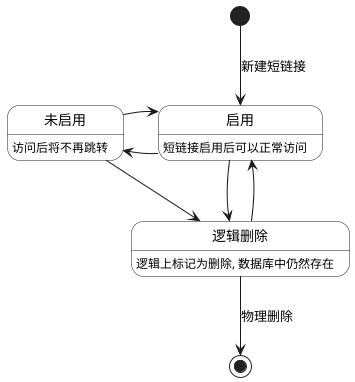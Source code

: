 @startuml

state 启用 #white
启用 : 短链接启用后可以正常访问
state 未启用 #white
未启用: 访问后将不再跳转
state 逻辑删除 #white
逻辑删除: 逻辑上标记为删除, 数据库中仍然存在

[*] --> 启用: 新建短链接

启用 -> 未启用
未启用 -> 启用
逻辑删除 --> 启用
启用 --> 逻辑删除
未启用 --> 逻辑删除

逻辑删除 --> [*]: 物理删除

@enduml
